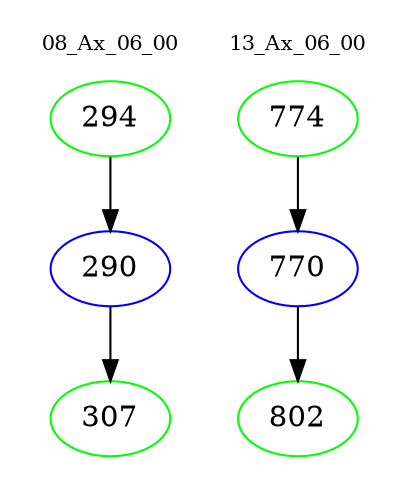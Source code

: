 digraph{
subgraph cluster_0 {
color = white
label = "08_Ax_06_00";
fontsize=10;
T0_294 [label="294", color="green"]
T0_294 -> T0_290 [color="black"]
T0_290 [label="290", color="blue"]
T0_290 -> T0_307 [color="black"]
T0_307 [label="307", color="green"]
}
subgraph cluster_1 {
color = white
label = "13_Ax_06_00";
fontsize=10;
T1_774 [label="774", color="green"]
T1_774 -> T1_770 [color="black"]
T1_770 [label="770", color="blue"]
T1_770 -> T1_802 [color="black"]
T1_802 [label="802", color="green"]
}
}
